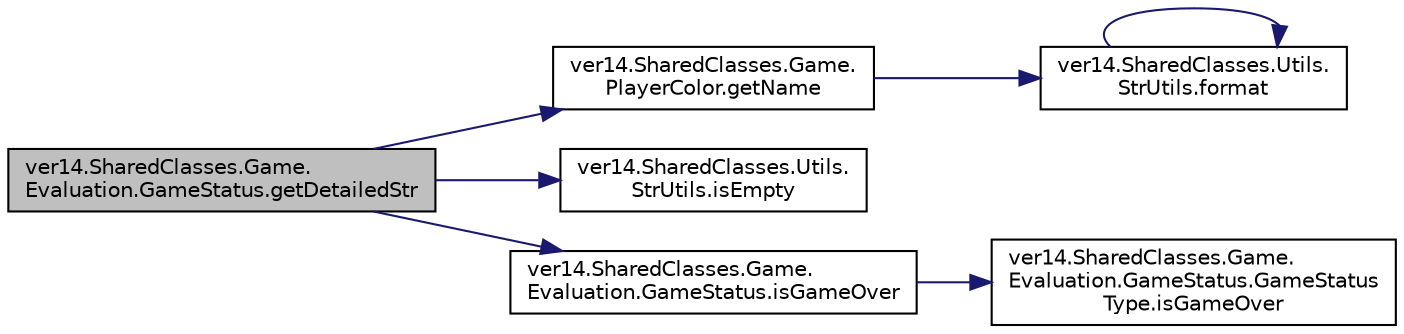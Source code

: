 digraph "ver14.SharedClasses.Game.Evaluation.GameStatus.getDetailedStr"
{
 // LATEX_PDF_SIZE
  edge [fontname="Helvetica",fontsize="10",labelfontname="Helvetica",labelfontsize="10"];
  node [fontname="Helvetica",fontsize="10",shape=record];
  rankdir="LR";
  Node1 [label="ver14.SharedClasses.Game.\lEvaluation.GameStatus.getDetailedStr",height=0.2,width=0.4,color="black", fillcolor="grey75", style="filled", fontcolor="black",tooltip=" "];
  Node1 -> Node2 [color="midnightblue",fontsize="10",style="solid",fontname="Helvetica"];
  Node2 [label="ver14.SharedClasses.Game.\lPlayerColor.getName",height=0.2,width=0.4,color="black", fillcolor="white", style="filled",URL="$enumver14_1_1_shared_classes_1_1_game_1_1_player_color.html#aa7d3bee220c56a4c89e15d3549a86944",tooltip=" "];
  Node2 -> Node3 [color="midnightblue",fontsize="10",style="solid",fontname="Helvetica"];
  Node3 [label="ver14.SharedClasses.Utils.\lStrUtils.format",height=0.2,width=0.4,color="black", fillcolor="white", style="filled",URL="$classver14_1_1_shared_classes_1_1_utils_1_1_str_utils.html#ade7ff6cc120be8b1600108bd778be420",tooltip=" "];
  Node3 -> Node3 [color="midnightblue",fontsize="10",style="solid",fontname="Helvetica"];
  Node1 -> Node4 [color="midnightblue",fontsize="10",style="solid",fontname="Helvetica"];
  Node4 [label="ver14.SharedClasses.Utils.\lStrUtils.isEmpty",height=0.2,width=0.4,color="black", fillcolor="white", style="filled",URL="$classver14_1_1_shared_classes_1_1_utils_1_1_str_utils.html#a2a95ab559ec75aef3531014c171d47bf",tooltip=" "];
  Node1 -> Node5 [color="midnightblue",fontsize="10",style="solid",fontname="Helvetica"];
  Node5 [label="ver14.SharedClasses.Game.\lEvaluation.GameStatus.isGameOver",height=0.2,width=0.4,color="black", fillcolor="white", style="filled",URL="$classver14_1_1_shared_classes_1_1_game_1_1_evaluation_1_1_game_status.html#a99ac095df094a77444fbb8a7e365eb81",tooltip=" "];
  Node5 -> Node6 [color="midnightblue",fontsize="10",style="solid",fontname="Helvetica"];
  Node6 [label="ver14.SharedClasses.Game.\lEvaluation.GameStatus.GameStatus\lType.isGameOver",height=0.2,width=0.4,color="black", fillcolor="white", style="filled",URL="$enumver14_1_1_shared_classes_1_1_game_1_1_evaluation_1_1_game_status_1_1_game_status_type.html#abeea4600c7dc6f9be5c2ac131679e016",tooltip=" "];
}
